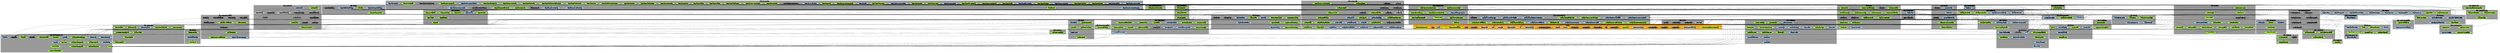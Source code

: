 digraph "dot_FromArray" {	graph [		clusterrank="true"		size="31.2500,31.2500"	];		subgraph "pf" {		node [];			n117 [label="dot_CheckResult" URL="dot_CheckResult%2Cpf%2Cstack+%22libOPN_GraphViz%22%2C1"];		n160 [label="_GetGraphProperty" URL="_GetGraphProperty%2Cpf%2Cstack+%22model_Overlay%22%2C1"];	}		subgraph "pc" {		node [];			n146 [label="_AddHeaderStuff" URL="_AddHeaderStuff%2Cpc%2Cstack+%22lib_Dot%22%2C1"];		n73 [label="outline_ToXMLRecurse" URL="outline_ToXMLRecurse%2Cpc%2Cstack+%22lib_Outline%22%2C1"];		n243 [label="recurse_FilterOutExternalObjects" URL="recurse_FilterOutExternalObjects%2Cpc%2Cstack+%22lib_HkeyArray%22%2C1"];		n2 [label="_ResizeStackToImage" URL="_ResizeStackToImage%2Cpc%2Cstack+%22libOPN_Display%22%2C1"];		n15 [label="_addToDepKeyArray" URL="_addToDepKeyArray%2Cpc%2Cstack+%22lib_HkeyArray%22%2C1"];		n145 [label="_AddGraphSize" URL="_AddGraphSize%2Cpc%2Cstack+%22lib_Dot%22%2C1"];		n151 [label="_SetGraphProperty" URL="_SetGraphProperty%2Cpc%2Cstack+%22model_Overlay%22%2C1"];		n284 [label="overlay_SetAndStoreFileRelative" URL="overlay_SetAndStoreFileRelative%2Cpc%2Cstack+%22model_Overlay%22%2C1"];		n192 [label="hkeyArray_RemoveObjectLinksBit" URL="hkeyArray_RemoveObjectLinksBit%2Cpc%2Cstack+%22lib_HkeyArray%22%2C1"];	}		subgraph "s" {		node [fillcolor="grey", style="filled", color="white"];			n226 [label="card_Margin" URL="card_Margin%2Cs%2Cstack+%22lib_View%22%2C1"];		n150 [label="overlay_Style" URL="overlay_Style%2Cs%2Cstack+%22model_Overlay%22%2C1"];		n4 [label="backing_Visible" URL="backing_Visible%2Cs%2CMissing%2C1"];		n6 [label="resize_Style" URL="resize_Style%2Cs%2CMissing%2C1"];		n278 [label="overlay_Array" URL="overlay_Array%2Cs%2Cstack+%22model_Overlay%22%2C1"];		n129 [label="rect" URL="rect%2Cs%2CMissing%2C1"];		n362 [label="dot_Text" URL="dot_Text%2Cs%2CMissing%2C1"];		n5 [label="image_File" URL="image_File%2Cs%2CMissing%2C1"];		n325 [label="object_FileArray" URL="object_FileArray%2Cs%2Cstack+%22model_Array%22%2C1"];		n349 [label="object_DataBaseArray" URL="object_DataBaseArray%2Cs%2Cstack+%22model_Array%22%2C1"];		n8 [label="uOPN" URL="uOPN%2Cs%2CMissing%2C1"];		n3 [label="background_Colour" URL="background_Colour%2Cs%2CMissing%2C1"];	}		subgraph "g" {		node [fillcolor="grey50", style="filled", color="white"];			n289 [label="hArray_FirstKeyArray" URL="hArray_FirstKeyArray%2Cg%2Cstack+%22libOPN_ObjectModel%22%2C1"];		n128 [label="rect" URL="rect%2Cg%2CMissing%2C1"];		n106 [label="hArray_PublicHkeyPresent" URL="hArray_PublicHkeyPresent%2Cg%2CMissing%2C1"];		n164 [label="overlay_Name" URL="overlay_Name%2Cg%2Cstack+%22model_Overlay%22%2C1"];		n321 [label="object_DataBaseFile" URL="object_DataBaseFile%2Cg%2Cstack+%22model_Array%22%2C1"];		n109 [label="mobile_Name" URL="mobile_Name%2Cg%2Cstack+%22lib_Common%22%2C1"];		n391 [label="stack_Object" URL="stack_Object%2Cg%2Cstack+%22lib_Stack%22%2C1"];		n259 [label="concentrate_Graph" URL="concentrate_Graph%2Cg%2CMissing%2C1"];		n115 [label="textStack_Folder" URL="textStack_Folder%2Cg%2Cstack+%22model_ObjectMetadata%22%2C1"];		n287 [label="model_ViewLinks" URL="model_ViewLinks%2Cg%2Cstack+%22model_Array%22%2C1"];		n291 [label="uOPN" URL="uOPN%2Cg%2CMissing%2C1"];		n124 [label="stack_Object" URL="stack_Object%2Cg%2Cstack+%22Rescue+Livecode+World%22%2C1"];		n303 [label="hKeyArray_ConstructNodeSection" URL="hKeyArray_ConstructNodeSection%2Cg%2Cstack+%22lib_HkeyArray%22%2C1"];		n102 [label="rugged_ID" URL="rugged_ID%2Cg%2Cstack+%22libOPN_Rev%22%2C1"];		n213 [label="object_MetaDataFolder" URL="object_MetaDataFolder%2Cg%2Cstack+%22model_ObjectMetadata%22%2C1"];		n347 [label="checkout_Folder" URL="checkout_Folder%2Cg%2Cstack+%22model_ObjectMetadata%22%2C1"];		n353 [label="dot_NodeID" URL="dot_NodeID%2Cg%2Cstack+%22lib_Dot%22%2C1"];		n375 [label="flatten_Hierarchy" URL="flatten_Hierarchy%2Cg%2CMissing%2C1"];		n161 [label="overlay_Array" URL="overlay_Array%2Cg%2Cstack+%22model_Overlay%22%2C1"];		n105 [label="hArray_IsCurrent" URL="hArray_IsCurrent%2Cg%2Cstack+%22libOPN_ObjectModel%22%2C1"];		n324 [label="object_MetaData" URL="object_MetaData%2Cg%2Cstack+%22model_ObjectMetadata%22%2C1"];		n358 [label="model_RefreshDisplays" URL="model_RefreshDisplays%2Cg%2Cstack+%22model_Array%22%2C1"];		n218 [label="hArray_ObjectMetaData" URL="hArray_ObjectMetaData%2Cg%2Cstack+%22libOPN_ObjectModel%22%2C1"];		n301 [label="formatted_Width" URL="formatted_Width%2Cg%2Cstack+%22lib_View%22%2C1"];		n351 [label="model_Folder" URL="model_Folder%2Cg%2Cstack+%22model_Array%22%2C1"];		n239 [label="view_Name" URL="view_Name%2Cg%2Cstack+%22lib_View%22%2C1"];		n113 [label="stackDataObjects_Folder" URL="stackDataObjects_Folder%2Cg%2Cstack+%22model_ObjectMetadata%22%2C1"];		n306 [label="node_TypeArray" URL="node_TypeArray%2Cg%2CMissing%2C1"];		n269 [label="model_Object" URL="model_Object%2Cg%2Cstack+%22model_Array%22%2C1"];		n143 [label="object_DataBaseArray" URL="object_DataBaseArray%2Cg%2Cstack+%22model_Array%22%2C1"];		n78 [label="hArray_HkeyPresent" URL="hArray_HkeyPresent%2Cg%2Cstack+%22libOPN_ObjectModel%22%2C1"];		n388 [label="linkArray_Model" URL="linkArray_Model%2Cg%2CMissing%2C1"];		n262 [label="dot_GraphSize" URL="dot_GraphSize%2Cg%2CMissing%2C1"];		n176 [label="object_Folder" URL="object_Folder%2Cg%2Cstack+%22model_ObjectMetadata%22%2C1"];		n92 [label="object_FileArray" URL="object_FileArray%2Cg%2Cstack+%22model_Array%22%2C1"];		n101 [label="hkey_SearchHierarchy" URL="hkey_SearchHierarchy%2Cg%2Cstack+%22lib_Deps%22%2C1"];		n83 [label="overlay_Style" URL="overlay_Style%2Cg%2Cstack+%22model_Overlay%22%2C1"];		n364 [label="object_Hierarchy" URL="object_Hierarchy%2Cg%2Cstack+%22lib_Object%22%2C1"];		n7 [label="stack_Name" URL="stack_Name%2Cg%2Cstack+%22Rescue+Livecode+World%22%2C1"];		n232 [label="hArray_LatestScriptHash" URL="hArray_LatestScriptHash%2Cg%2Cstack+%22libOPN_ObjectModel%22%2C1"];		n162 [label="overlay_Folder" URL="overlay_Folder%2Cg%2Cstack+%22model_OverlayArray%22%2C1"];		n264 [label="overlay_Overlap" URL="overlay_Overlap%2Cg%2CMissing%2C1"];		n331 [label="dot_NodeDefLine" URL="dot_NodeDefLine%2Cg%2CMissing%2C1"];		n290 [label="hArray_ObjectData" URL="hArray_ObjectData%2Cg%2Cstack+%22libOPN_ObjectModel%22%2C1"];		n123 [label="mainstack_File" URL="mainstack_File%2Cg%2Cstack+%22lib_Object%22%2C1"];		n270 [label="card_Object" URL="card_Object%2Cg%2Cstack+%22lib_Stack%22%2C1"];		n363 [label="view_Refresh" URL="view_Refresh%2Cg%2CMissing%2C1"];		n79 [label="hArray_FirstShortKeys" URL="hArray_FirstShortKeys%2Cg%2Cstack+%22libOPN_ObjectModel%22%2C1"];		n300 [label="formatted_Height" URL="formatted_Height%2Cg%2Cstack+%22lib_View%22%2C1"];		n334 [label="uRIP" URL="uRIP%2Cg%2CMissing%2C1"];		n93 [label="model_File" URL="model_File%2Cg%2Cstack+%22model_Array%22%2C1"];	}		subgraph "c" {		node [fillcolor="LightBlue", style="filled", color="Blue"];			n14 [label="overlayData_NormalizeName" URL="overlayData_NormalizeName%2Cc%2Cstack+%22model_Overlay%22%2C1"];		n138 [label="script_DeconstructMetaDataSuite" URL="script_DeconstructMetaDataSuite%2Cc%2Cstack+%22model_ScriptMetadata%22%2C1"];		n307 [label="opn_Notify" URL="opn_Notify%2Cc%2Cstack+%22Rescue+Livecode+World%22%2C1"];		n126 [label="stack_SetDimensions" URL="stack_SetDimensions%2Cc%2Cstack+%22lib_Geometry%22%2C1"];		n305 [label="linkArray_DeconstructDataArray" URL="linkArray_DeconstructDataArray%2Cc%2Cstack+%22lib_LinkArray%22%2C1"];		n323 [label="overlayData_SetGraphProps" URL="overlayData_SetGraphProps%2Cc%2Cstack+%22model_Overlay%22%2C1"];		n50 [label="object_StackNameOffsets" URL="object_StackNameOffsets%2Cc%2Cstack+%22lib_Common%22%2C1"];		n31 [label="overlay_CreateDotFiles" URL="overlay_CreateDotFiles%2Cc%2Cstack+%22model_Overlay%22%2C1"];		n343 [label="overlay_SetData" URL="overlay_SetData%2Cc%2Cstack+%22model_Overlay%22%2C1"];		n25 [label="script_SetPrivateHandlerOffsets" URL="script_SetPrivateHandlerOffsets%2Cc%2Cstack+%22lib_Script%22%2C1"];		n82 [label="dot_NormalizeDotCommand" URL="dot_NormalizeDotCommand%2Cc%2Cstack+%22libOPN_GraphViz%22%2C1"];		n371 [label="hKeyArray_DeleteHandler" URL="hKeyArray_DeleteHandler%2Cc%2Cstack+%22lib_HkeyArray%22%2C1"];		n341 [label="overlay_SetFileRelative" URL="overlay_SetFileRelative%2Cc%2Cstack+%22model_Overlay%22%2C1"];		n367 [label="object_AddBehaviors" URL="object_AddBehaviors%2Cc%2Cstack+%22lib_Object%22%2C1"];		n131 [label="rect_SetHeight" URL="rect_SetHeight%2Cc%2Cstack+%22lib_Geometry%22%2C1"];		n28 [label="overlayArray_CreateFilesAndSetGeometry" URL="overlayArray_CreateFilesAndSetGeometry%2Cc%2Cstack+%22model_OverlayArray%22%2C1"];		n16 [label="hkeyArray_ConstructDependencySuite" URL="hkeyArray_ConstructDependencySuite%2Cc%2Cstack+%22lib_HkeyArray%22%2C1"];		n74 [label="xml_CreateTree" URL="xml_CreateTree%2Cc%2Cstack+%22lib_XmlExtras%22%2C1"];		n348 [label="hKeyArray_SetWithinObject" URL="hKeyArray_SetWithinObject%2Cc%2Cstack+%22lib_HkeyArray%22%2C1"];		n252 [label="object_SetHierarchy" URL="object_SetHierarchy%2Cc%2Cstack+%22lib_Object%22%2C1"];		n274 [label="script_DeconstructHkey" URL="script_DeconstructHkey%2Cc%2CMissing%2C1"];		n52 [label="hkeyArray_StripNonLinked" URL="hkeyArray_StripNonLinked%2Cc%2Cstack+%22lib_HkeyArray%22%2C1"];		n94 [label="shell_BashParamEscape" URL="shell_BashParamEscape%2Cc%2Cstack+%22lib_Shell%22%2C1"];		n23 [label="script_FetchFromHkeys" URL="script_FetchFromHkeys%2Cc%2Cstack+%22libOPN_ScriptExtras%22%2C1"];		n373 [label="overlayData_Store" URL="overlayData_Store%2Cc%2Cstack+%22model_Overlay%22%2C1"];		n21 [label="line_Add" URL="line_Add%2Cc%2Cstack+%22lib_Common%22%2C1"];		n19 [label="hkey_StripGetProps" URL="hkey_StripGetProps%2Cc%2Cstack+%22lib_Hkey%22%2C1"];		n369 [label="script_AddLibrariesToHierarchy" URL="script_AddLibrariesToHierarchy%2Cc%2Cstack+%22lib_Hkey%22%2C1"];		n67 [label="overlayArray_DeconstructData" URL="overlayArray_DeconstructData%2Cc%2Cstack+%22model_OverlayArray%22%2C1"];		n265 [label="hKeyArray_FilterSystemMessages" URL="hKeyArray_FilterSystemMessages%2Cc%2Cstack+%22lib_HkeyArray%22%2C1"];		n49 [label="overlayArray_DeconstructMetadata" URL="overlayArray_DeconstructMetadata%2Cc%2Cstack+%22model_OverlayArray%22%2C1"];		n167 [label="hkeyArray_RemoveObjectLinks" URL="hkeyArray_RemoveObjectLinks%2Cc%2Cstack+%22lib_HkeyArray%22%2C1"];		n314 [label="hkeyArray_ConstructSubArray" URL="hkeyArray_ConstructSubArray%2Cc%2Cstack+%22lib_HkeyArray%22%2C1"];		n111 [label="dot_SaveTemporaryFile" URL="dot_SaveTemporaryFile%2Cc%2Cstack+%22model_Dot%22%2C1"];		n36 [label="overlayArray_SetGeometryArray" URL="overlayArray_SetGeometryArray%2Cc%2Cstack+%22model_OverlayArray%22%2C1"];		n332 [label="hkey_SetHandlerTypeProperties" URL="hkey_SetHandlerTypeProperties%2Cc%2Cstack+%22lib_GraphVizTools%22%2C1"];		n99 [label="hkey_FindHandlerInHierarchy" URL="hkey_FindHandlerInHierarchy%2Cc%2Cstack+%22lib_Deps%22%2C1"];		n85 [label="rect_AddVector" URL="rect_AddVector%2Cc%2Cstack+%22lib_Geometry%22%2C1"];		n12 [label="view_NormalizeName" URL="view_NormalizeName%2Cc%2Cstack+%22libOPN_ViewBrowser%22%2C1"];		n360 [label="hkeyArray_SetFiltered" URL="hkeyArray_SetFiltered%2Cc%2Cstack+%22lib_HkeyArray%22%2C1"];		n9 [label="view_CloneStack" URL="view_CloneStack%2Cc%2Cstack+%22lib_Stack%22%2C1"];		n134 [label="rect_SubtractMargins" URL="rect_SubtractMargins%2Cc%2Cstack+%22lib_Geometry%22%2C1"];		n283 [label="overlay_Files" URL="overlay_Files%2Cc%2Cstack+%22model_Overlay%22%2C1"];		n168 [label="stack_Create" URL="stack_Create%2Cc%2Cstack+%22lib_Stack%22%2C1"];		n54 [label="linkArray_DeleteNode" URL="linkArray_DeleteNode%2Cc%2Cstack+%22lib_LinkArray%22%2C1"];		n42 [label="folder_CreateNested" URL="folder_CreateNested%2Cc%2Cstack+%22Rescue+Livecode+World%22%2C1"];		n170 [label="line_AddToIndex" URL="line_AddToIndex%2Cc%2Cstack+%22lib_Text%22%2C1"];		n148 [label="outline_SetChildrenOffsets" URL="outline_SetChildrenOffsets%2Cc%2Cstack+%22lib_Outline%22%2C1"];		n77 [label="text_AddTrailing" URL="text_AddTrailing%2Cc%2Cstack+%22Rescue+Livecode+World%22%2C1"];		n247 [label="line_Insert" URL="line_Insert%2Cc%2Cstack+%22lib_XML%22%2C1"];		n326 [label="array_Save" URL="array_Save%2Cc%2Cstack+%22Rescue+Livecode+World%22%2C1"];		n310 [label="osx_Notify" URL="osx_Notify%2Cc%2Cstack+%22Rescue+Livecode+World%22%2C1"];		n81 [label="dot_DeconstructPropertyArray" URL="dot_DeconstructPropertyArray%2Cc%2Cstack+%22model_Dot%22%2C1"];		n120 [label="text_AddParagraph" URL="text_AddParagraph%2Cc%2Cstack+%22lib_Text%22%2C1"];		n132 [label="rect_SetWidth" URL="rect_SetWidth%2Cc%2Cstack+%22lib_Geometry%22%2C1"];		n236 [label="view_CreateHiddenStack" URL="view_CreateHiddenStack%2Cc%2Cstack+%22lib_Stack%22%2C1"];		n185 [label="script_SetSuiteOffsets" URL="script_SetSuiteOffsets%2Cc%2Cstack+%22model_ScriptSuite%22%2C1"];		n193 [label="array_DeleteFromIndex" URL="array_DeleteFromIndex%2Cc%2Cstack+%22lib_Array%22%2C1"];		n130 [label="rect_Normalize" URL="rect_Normalize%2Cc%2Cstack+%22lib_Geometry%22%2C1"];		n56 [label="folder_Format" URL="folder_Format%2Cc%2Cstack+%22lib_Common%22%2C1"];		n329 [label="overlay_ShortFiles" URL="overlay_ShortFiles%2Cc%2Cstack+%22model_Overlay%22%2C1"];		n319 [label="array_StripDeeperLevels" URL="array_StripDeeperLevels%2Cc%2Cstack+%22lib_Array%22%2C1"];		n335 [label="rect_Translate" URL="rect_Translate%2Cc%2Cstack+%22lib_Geometry%22%2C1"];		n357 [label="model_GetFileArray" URL="model_GetFileArray%2Cc%2CMissing%2C1"];		n17 [label="hkey_SimpleStripObject" URL="hkey_SimpleStripObject%2Cc%2Cstack+%22lib_Hkey%22%2C1"];		n294 [label="dot_EscapeQuotes" URL="dot_EscapeQuotes%2Cc%2Cstack+%22libOPN_GraphViz%22%2C1"];		n75 [label="hKeyArray_FilterCustomMissing" URL="hKeyArray_FilterCustomMissing%2Cc%2Cstack+%22lib_HkeyArray%22%2C1"];		n194 [label="line_Delete" URL="line_Delete%2Cc%2Cstack+%22libOPN_ScriptExtras%22%2C1"];		n342 [label="folder_AddObjectBit" URL="folder_AddObjectBit%2Cc%2Cstack+%22model_Project%22%2C1"];		n108 [label="hkey_SetOffsets" URL="hkey_SetOffsets%2Cc%2Cstack+%22lib_Hkey%22%2C1"];		n386 [label="overlayArray_SetMetadataArray" URL="overlayArray_SetMetadataArray%2Cc%2Cstack+%22model_OverlayArray%22%2C1"];		n374 [label="hkeyArray_Graph" URL="hkeyArray_Graph%2Cc%2Cstack+%22lib_HkeyArray%22%2C1"];		n242 [label="hkeyArray_FilterOutExternalObjects" URL="hkeyArray_FilterOutExternalObjects%2Cc%2Cstack+%22lib_HkeyArray%22%2C1"];		n58 [label="loc_SetTranslationVector" URL="loc_SetTranslationVector%2Cc%2Cstack+%22lib_Geometry%22%2C1"];		n48 [label="overlayArray_DeconstructGroupStyleArray" URL="overlayArray_DeconstructGroupStyleArray%2Cc%2Cstack+%22model_OverlayArray%22%2C1"];		n240 [label="hack_UpdateBinFile" URL="hack_UpdateBinFile%2Cc%2Cstack+%22model_ScriptExport%22%2C1"];		n266 [label="object_SetShortStackName" URL="object_SetShortStackName%2Cc%2Cstack+%22lib_Common%22%2C1"];		n29 [label="extract" URL="extract%2Cc%2CMissing%2C1"];		n188 [label="checkout_SetFolderAndRepotype" URL="checkout_SetFolderAndRepotype%2Cc%2Cstack+%22model_ObjectMetadata%22%2C1"];		n251 [label="xml_TidySpace" URL="xml_TidySpace%2Cc%2Cstack+%22lib_XmlExtras%22%2C1"];		n361 [label="display_Dot" URL="display_Dot%2Cc%2Cstack+%22lib_DisplayGraph%22%2C1"];		n235 [label="git_ExecuteShell" URL="git_ExecuteShell%2Cc%2Cstack+%22lib_Git%22%2C1"];		n282 [label="file_CreateText" URL="file_CreateText%2Cc%2Cstack+%22lib_Git%22%2C1"];		n169 [label="array_AddToIndex" URL="array_AddToIndex%2Cc%2Cstack+%22lib_Array%22%2C1"];		n279 [label="overlayArray_SetGraphProperty" URL="overlayArray_SetGraphProperty%2Cc%2Cstack+%22model_OverlayArray%22%2C1"];		n55 [label="folder_CreateNested" URL="folder_CreateNested%2Cc%2Cstack+%22lib_Common%22%2C1"];		n20 [label="hkey_StripSetProps" URL="hkey_StripSetProps%2Cc%2Cstack+%22lib_Hkey%22%2C1"];		n350 [label="dot_ConvertToInches" URL="dot_ConvertToInches%2Cc%2Cstack+%22lib_Dot%22%2C1"];		n212 [label="hkeyArray_ConstructLongSubArray" URL="hkeyArray_ConstructLongSubArray%2Cc%2Cstack+%22lib_HkeyArray%22%2C1"];		n18 [label="hkey_StripDuplicates" URL="hkey_StripDuplicates%2Cc%2Cstack+%22lib_Hkey%22%2C1"];		n1 [label="display_Image" URL="display_Image%2Cc%2Cstack+%22libOPN_Display%22%2C1"];		n368 [label="object_FastStripIndex" URL="object_FastStripIndex%2Cc%2Cstack+%22lib_Hkey%22%2C1"];		n224 [label="text_InsertParagraph" URL="text_InsertParagraph%2Cc%2Cstack+%22lib_Text%22%2C1"];		n309 [label="dot_AddParamToNodeDef" URL="dot_AddParamToNodeDef%2Cc%2Cstack+%22libOPN_GraphViz%22%2C1"];		n199 [label="object_GoTo" URL="object_GoTo%2Cc%2Cstack+%22lib_Object%22%2C1"];		n246 [label="hkeyArray_ReplaceWithObject" URL="hkeyArray_ReplaceWithObject%2Cc%2Cstack+%22lib_HkeyArray%22%2C1"];		n166 [label="hkey_Deconstruct" URL="hkey_Deconstruct%2Cc%2Cstack+%22model_Hkey%22%2C1"];		n333 [label="object_MaybeAddBehavior" URL="object_MaybeAddBehavior%2Cc%2Cstack+%22lib_Object%22%2C1"];		n98 [label="hkey_AddDevelopmentHierarchy" URL="hkey_AddDevelopmentHierarchy%2Cc%2Cstack+%22lib_Deps%22%2C1"];		n313 [label="hkeyArray_ConstructParentArray" URL="hkeyArray_ConstructParentArray%2Cc%2Cstack+%22lib_HkeyArray%22%2C1"];		n13 [label="overlayData_SetArray" URL="overlayData_SetArray%2Cc%2Cstack+%22model_Overlay%22%2C1"];		n33 [label="overlay_SetArray" URL="overlay_SetArray%2Cc%2Cstack+%22model_Overlay%22%2C1"];		n27 [label="text_EscapeRegularExpression" URL="text_EscapeRegularExpression%2Cc%2Cstack+%22lib_Script%22%2C1"];		n280 [label="dot_DoImageMapShell" URL="dot_DoImageMapShell%2Cc%2Cstack+%22libOPN_GraphViz%22%2C1"];		n135 [label="script_SetHandlerOffsets" URL="script_SetHandlerOffsets%2Cc%2Cstack+%22lib_Script%22%2C1"];		n389 [label="margin_Normalize" URL="margin_Normalize%2Cc%2Cstack+%22lib_Geometry%22%2C1"];		n43 [label="folder_Format" URL="folder_Format%2Cc%2Cstack+%22Rescue+Livecode+World%22%2C1"];		n261 [label="dot_ConstructHeaderArray" URL="dot_ConstructHeaderArray%2Cc%2CMissing%2C1"];		n344 [label="overlayArray_SetMainStackHash" URL="overlayArray_SetMainStackHash%2Cc%2Cstack+%22model_OverlayArray%22%2C1"];		n210 [label="shell_BashParamEscape" URL="shell_BashParamEscape%2Cc%2Cstack+%22lib_XML%22%2C1"];		n356 [label="model_SetArray" URL="model_SetArray%2Cc%2Cstack+%22model_Array%22%2C1"];	}		subgraph "f" {		node [fillcolor="GreenYellow", style="filled", color="Green4"];			n378 [label="hkeyArray_ExtractCalls" URL="hkeyArray_ExtractCalls%2Cf%2Cstack+%22lib_HkeyArray%22%2C1"];		n89 [label="project_FetchObjectTypeArray" URL="project_FetchObjectTypeArray%2Cf%2Cstack+%22model_Project%22%2C1"];		n295 [label="folder_Above" URL="folder_Above%2Cf%2Cstack+%22Rescue+Livecode+World%22%2C1"];		n238 [label="script_GetTemplate" URL="script_GetTemplate%2Cf%2Cstack+%22lib_Scaffolding%22%2C1"];		n76 [label="hKey_IsMissingProperty" URL="hKey_IsMissingProperty%2Cf%2Cstack+%22lib_Hkey%22%2C1"];		n380 [label="hkeyArray_ConstructTreeArray" URL="hkeyArray_ConstructTreeArray%2Cf%2Cstack+%22lib_HkeyArray%22%2C1"];		n244 [label="git_GetRootFolder" URL="git_GetRootFolder%2Cf%2Cstack+%22lib_Git%22%2C1"];		n68 [label="overlayArray_DotNestedObjectClusters" URL="overlayArray_DotNestedObjectClusters%2Cf%2Cstack+%22model_OverlayArray%22%2C1"];		n268 [label="library_ScriptTemplateFolder" URL="library_ScriptTemplateFolder%2Cf%2Cstack+%22lib_Common%22%2C1"];		n272 [label="object_FromOutlineHierarchy" URL="object_FromOutlineHierarchy%2Cf%2Cstack+%22lib_Object%22%2C1"];		n195 [label="library_HandlerFolder" URL="library_HandlerFolder%2Cf%2Cstack+%22model_Library%22%2C1"];		n100 [label="hkey_MissingHandlerIsNotImportant" URL="hkey_MissingHandlerIsNotImportant%2Cf%2Cstack+%22lib_HarrayWalk%22%2C1"];		n311 [label="text_Merge" URL="text_Merge%2Cf%2Cstack+%22Rescue+Livecode+World%22%2C1"];		n209 [label="git_Version" URL="git_Version%2Cf%2Cstack+%22lib_Git%22%2C1"];		n217 [label="hKeyArray_ConstructObjectIdArray" URL="hKeyArray_ConstructObjectIdArray%2Cf%2Cstack+%22model_Overlay%22%2C1"];		n142 [label="model_GetArray" URL="model_GetArray%2Cf%2Cstack+%22model_Array%22%2C1"];		n365 [label="hKeyArray_ExtractObjectArray" URL="hKeyArray_ExtractObjectArray%2Cf%2Cstack+%22lib_HkeyArray%22%2C1"];		n231 [label="library_ListObjects" URL="library_ListObjects%2Cf%2Cstack+%22model_LibraryArray%22%2C1"];		n133 [label="rect_SubtractMargin" URL="rect_SubtractMargin%2Cf%2Cstack+%22lib_Geometry%22%2C1"];		n184 [label="outline_LineOffset" URL="outline_LineOffset%2Cf%2Cstack+%22lib_GraphVizTools%22%2C1"];		n207 [label="hKeyArray_ObjectAndParentArray" URL="hKeyArray_ObjectAndParentArray%2Cf%2Cstack+%22lib_HkeyArray%22%2C1"];		n215 [label="overlay_ArrayFile" URL="overlay_ArrayFile%2Cf%2Cstack+%22model_Overlay%22%2C1"];		n63 [label="outline_TabLevel" URL="outline_TabLevel%2Cf%2Cstack+%22lib_Outline%22%2C1"];		n233 [label="sha1_Hash" URL="sha1_Hash%2Cf%2Cstack+%22lib_Deps%22%2C1"];		n387 [label="hkeyArray_GetFiltered" URL="hkeyArray_GetFiltered%2Cf%2Cstack+%22lib_HkeyArray%22%2C1"];		n186 [label="dot_RectFromSize" URL="dot_RectFromSize%2Cf%2Cstack+%22libOPN_GraphViz%22%2C1"];		n328 [label="dot_ConstructDefLine" URL="dot_ConstructDefLine%2Cf%2Cstack+%22libOPN_GraphViz%22%2C1"];		n61 [label="library_ArrayFile" URL="library_ArrayFile%2Cf%2Cstack+%22model_Project%22%2C1"];		n59 [label="library_FetchArray" URL="library_FetchArray%2Cf%2Cstack+%22model_Project%22%2C1"];		n163 [label="overlay_GetGraphValue" URL="overlay_GetGraphValue%2Cf%2Cstack+%22model_Overlay%22%2C1"];		n263 [label="dot_NestedSubgraphsFromhkeyArray" URL="dot_NestedSubgraphsFromhkeyArray%2Cf%2CMissing%2C1"];		n47 [label="kwote" URL="kwote%2Cf%2Cstack+%22Rescue+Livecode+World%22%2C1"];		n336 [label="hArray_GetObjectArray" URL="hArray_GetObjectArray%2Cf%2Cstack+%22Rescue+Livecode+World%22%2C1"];		n177 [label="objectFolder_HandlerFolder" URL="objectFolder_HandlerFolder%2Cf%2Cstack+%22model_Project%22%2C1"];		n354 [label="hkey_FolderName" URL="hkey_FolderName%2Cf%2Cstack+%22model_Hkey%22%2C1"];		n159 [label="hkeyArray_ConstructObjectTreeArray" URL="hkeyArray_ConstructObjectTreeArray%2Cf%2Cstack+%22lib_HkeyArray%22%2C1"];		n316 [label="hArray_GetUripArray" URL="hArray_GetUripArray%2Cf%2Cstack+%22Rescue+Livecode+World%22%2C1"];		n330 [label="hkeyArray_ExtractSubArray" URL="hkeyArray_ExtractSubArray%2Cf%2Cstack+%22lib_HkeyArray%22%2C1"];		n175 [label="library_HkeyFolder" URL="library_HkeyFolder%2Cf%2Cstack+%22model_Library%22%2C1"];		n38 [label="outline_GetChildren" URL="outline_GetChildren%2Cf%2Cstack+%22lib_Outline%22%2C1"];		n293 [label="dot_SubGraphContents" URL="dot_SubGraphContents%2Cf%2Cstack+%22libOPN_GraphViz%22%2C1"];		n220 [label="hkeyArray_InternalLinks" URL="hkeyArray_InternalLinks%2Cf%2Cstack+%22lib_HkeyArray%22%2C1"];		n189 [label="fossil_FindCheckoutFolder" URL="fossil_FindCheckoutFolder%2Cf%2CMissing%2C1"];		n285 [label="stack_ConstructFolderBit" URL="stack_ConstructFolderBit%2Cf%2Cstack+%22model_Array%22%2C1"];		n136 [label="hkeyArray_ExtractObjects" URL="hkeyArray_ExtractObjects%2Cf%2Cstack+%22lib_HkeyArray%22%2C1"];		n222 [label="array_ConstructSimpleKeys" URL="array_ConstructSimpleKeys%2Cf%2Cstack+%22lib_Array%22%2C1"];		n197 [label="overlayData_GetGraphProperty" URL="overlayData_GetGraphProperty%2Cf%2Cstack+%22model_Overlay%22%2C1"];		n250 [label="xml_Nodes" URL="xml_Nodes%2Cf%2Cstack+%22lib_XmlExtras%22%2C1"];		n276 [label="dot_RectFromSize" URL="dot_RectFromSize%2Cf%2Cstack+%22lib_Dot%22%2C1"];		n118 [label="graphViz_GetShellPath" URL="graphViz_GetShellPath%2Cf%2Cstack+%22libOPN_GraphViz%22%2C1"];		n40 [label="outline_TopChildren" URL="outline_TopChildren%2Cf%2Cstack+%22lib_Outline%22%2C1"];		n339 [label="overlayArray_GetHeaderProperty" URL="overlayArray_GetHeaderProperty%2Cf%2Cstack+%22model_OverlayArray%22%2C1"];		n144 [label="dot_HeaderFromArray" URL="dot_HeaderFromArray%2Cf%2Cstack+%22lib_Dot%22%2C1"];		n152 [label="outline_ToXML" URL="outline_ToXML%2Cf%2Cstack+%22lib_Outline%22%2C1"];		n172 [label="rev_MessageNames" URL="rev_MessageNames%2Cf%2Cstack+%22lib_LiveCodeDictionary%22%2C1"];		n205 [label="hKeyArray_ConstructSubGraph" URL="hKeyArray_ConstructSubGraph%2Cf%2Cstack+%22lib_GraphVizTools%22%2C1"];		n96 [label="dot_ConstructDefaultDefLine" URL="dot_ConstructDefaultDefLine%2Cf%2Cstack+%22lib_Dot%22%2C1"];		n154 [label="hkeyArray_ExternalLinks" URL="hkeyArray_ExternalLinks%2Cf%2Cstack+%22lib_HkeyArray%22%2C1"];		n229 [label="rect_GetFitInside" URL="rect_GetFitInside%2Cf%2Cstack+%22lib_Geometry%22%2C1"];		n180 [label="hKeyArray_XmlToClusters" URL="hKeyArray_XmlToClusters%2Cf%2Cstack+%22lib_GraphVizTools%22%2C1"];		n385 [label="overlayArray_GetMetadataArray" URL="overlayArray_GetMetadataArray%2Cf%2Cstack+%22model_OverlayArray%22%2C1"];		n298 [label="hkeyArray_ConstructObjectArray" URL="hkeyArray_ConstructObjectArray%2Cf%2Cstack+%22lib_HkeyArray%22%2C1"];		n383 [label="_convertVersionToNumber" URL="_convertVersionToNumber%2Cf%2Cstack+%22Rescue+Livecode+World%22%2C1"];		n198 [label="overlayData_GetArray" URL="overlayData_GetArray%2Cf%2Cstack+%22model_Overlay%22%2C1"];		n241 [label="hkey_HandlerFile" URL="hkey_HandlerFile%2Cf%2Cstack+%22model_Hkey%22%2C1"];		n271 [label="object_FromOutlineLineNum" URL="object_FromOutlineLineNum%2Cf%2Cstack+%22lib_Object%22%2C1"];		n267 [label="script_ConstructTemplateUrl" URL="script_ConstructTemplateUrl%2Cf%2Cstack+%22lib_Scaffolding%22%2C1"];		n10 [label="view_GetTemplateObject" URL="view_GetTemplateObject%2Cf%2Cstack+%22libOPN_ViewTemplate%22%2C1"];		n34 [label="overlayArray_GetGraphProperty" URL="overlayArray_GetGraphProperty%2Cf%2Cstack+%22model_OverlayArray%22%2C1"];		n141 [label="kwote" URL="kwote%2Cf%2Cstack+%22lib_XML%22%2C1"];		n26 [label="script_MatchEnd" URL="script_MatchEnd%2Cf%2Cstack+%22lib_Script%22%2C1"];		n87 [label="overlay_GetData" URL="overlay_GetData%2Cf%2Cstack+%22model_Overlay%22%2C1"];		n122 [label="rect_GetCentre" URL="rect_GetCentre%2Cf%2Cstack+%22lib_Geometry%22%2C1"];		n234 [label="hkeyArray_ExtractParentKeys" URL="hkeyArray_ExtractParentKeys%2Cf%2Cstack+%22lib_HkeyArray%22%2C1"];		n191 [label="outline_LinePath" URL="outline_LinePath%2Cf%2Cstack+%22lib_Outline%22%2C1"];		n256 [label="outline_ToPathIndex" URL="outline_ToPathIndex%2Cf%2Cstack+%22lib_Outline%22%2C1"];		n248 [label="overlay_ConstructFile" URL="overlay_ConstructFile%2Cf%2Cstack+%22model_Overlay%22%2C1"];		n392 [label="hkeyArray_ExtractParentArray" URL="hkeyArray_ExtractParentArray%2Cf%2Cstack+%22lib_HkeyArray%22%2C1"];		n260 [label="dot_ConstructHeader" URL="dot_ConstructHeader%2Cf%2Cstack+%22lib_Dot%22%2C1"];		n203 [label="outline_ToXmlStructure" URL="outline_ToXmlStructure%2Cf%2Cstack+%22lib_Outline%22%2C1"];		n345 [label="hArray_GetObjectTypeData" URL="hArray_GetObjectTypeData%2Cf%2Cstack+%22Rescue+Livecode+World%22%2C1"];		n90 [label="library_FetchSetData" URL="library_FetchSetData%2Cf%2Cstack+%22Rescue+Livecode+World%22%2C1"];		n211 [label="hkeyArray_ConstructLongArray" URL="hkeyArray_ConstructLongArray%2Cf%2Cstack+%22lib_HkeyArray%22%2C1"];		n156 [label="object_OutlineFromIndex" URL="object_OutlineFromIndex%2Cf%2Cstack+%22lib_Object%22%2C1"];		n71 [label="text_RepeatString" URL="text_RepeatString%2Cf%2Cstack+%22lib_XML%22%2C1"];		n182 [label="hKeyArray_SubGraphContents" URL="hKeyArray_SubGraphContents%2Cf%2Cstack+%22lib_GraphVizTools%22%2C1"];		n377 [label="xml_TreeNodeOutline" URL="xml_TreeNodeOutline%2Cf%2Cstack+%22lib_XmlExtras%22%2C1"];		n288 [label="model_GetValue" URL="model_GetValue%2Cf%2Cstack+%22model_Array%22%2C1"];		n88 [label="overlayData_GetDefaultName" URL="overlayData_GetDefaultName%2Cf%2Cstack+%22model_Overlay%22%2C1"];		n296 [label="math_IsOdd" URL="math_IsOdd%2Cf%2Cstack+%22lib_GraphVizTools%22%2C1"];		n65 [label="dot_ConstructCluster" URL="dot_ConstructCluster%2Cf%2Cstack+%22libOPN_GraphViz%22%2C1"];		n381 [label="hkey_ArrayFile" URL="hkey_ArrayFile%2Cf%2Cstack+%22model_Hkey%22%2C1"];		n225 [label="text_RepeatString" URL="text_RepeatString%2Cf%2Cstack+%22lib_Text%22%2C1"];		n308 [label="xml_NodeOutline" URL="xml_NodeOutline%2Cf%2Cstack+%22lib_XmlExtras%22%2C1"];		n107 [label="hkey_Construct" URL="hkey_Construct%2Cf%2Cstack+%22model_Hkey%22%2C1"];		n165 [label="handler_ConvertType" URL="handler_ConvertType%2Cf%2Cstack+%22lib_Script%22%2C1"];		n273 [label="hkeyArray_DeleteObject" URL="hkeyArray_DeleteObject%2Cf%2Cstack+%22lib_HkeyArray%22%2C1"];		n312 [label="hkeyArray_ExtractParentsAndChildrenArray" URL="hkeyArray_ExtractParentsAndChildrenArray%2Cf%2Cstack+%22lib_HkeyArray%22%2C1"];		n179 [label="stack_ClonedStackNames" URL="stack_ClonedStackNames%2Cf%2Cstack+%22lib_Stack%22%2C1"];		n320 [label="array_FetchFromDataBase" URL="array_FetchFromDataBase%2Cf%2CMissing%2C1"];		n32 [label="overlay_GetCmapText" URL="overlay_GetCmapText%2Cf%2Cstack+%22model_Overlay%22%2C1"];		n208 [label="hArray_GetNamedObjectType" URL="hArray_GetNamedObjectType%2Cf%2Cstack+%22Rescue+Livecode+World%22%2C1"];		n24 [label="hkeyArray_ExtractParentHkeys" URL="hkeyArray_ExtractParentHkeys%2Cf%2Cstack+%22lib_HkeyArray%22%2C1"];		n370 [label="version_IsEarlier" URL="version_IsEarlier%2Cf%2Cstack+%22Rescue+Livecode+World%22%2C1"];		n281 [label="dot_FromArray" URL="dot_FromArray%2Cf%2Cstack+%22lib_Dot%22%2C1"];		n254 [label="hArray_GetObjectArray" URL="hArray_GetObjectArray%2Cf%2Cstack+%22model_Harray%22%2C1"];		n62 [label="outline_LineParent" URL="outline_LineParent%2Cf%2Cstack+%22lib_Outline%22%2C1"];		n187 [label="dot_BboxSize" URL="dot_BboxSize%2Cf%2Cstack+%22libOPN_GraphViz%22%2C1"];		n44 [label="dot_DefSectionFromArray" URL="dot_DefSectionFromArray%2Cf%2Cstack+%22lib_Dot%22%2C1"];		n390 [label="script_ConstructSuiteHeader" URL="script_ConstructSuiteHeader%2Cf%2Cstack+%22model_ScriptSuite%22%2C1"];		n60 [label="array_Fetch" URL="array_Fetch%2Cf%2Cstack+%22Rescue+Livecode+World%22%2C1"];		n114 [label="folder_AddStackBit" URL="folder_AddStackBit%2Cf%2Cstack+%22model_Project%22%2C1"];		n46 [label="dot_StyleArrayToParams" URL="dot_StyleArrayToParams%2Cf%2Cstack+%22model_Dot%22%2C1"];		n201 [label="hKeyArray_ConstructObjectIdArray" URL="hKeyArray_ConstructObjectIdArray%2Cf%2Cstack+%22lib_GraphVizTools%22%2C1"];		n158 [label="outline_AddPath" URL="outline_AddPath%2Cf%2Cstack+%22lib_Outline%22%2C1"];		n39 [label="outline_PathOffset" URL="outline_PathOffset%2Cf%2Cstack+%22lib_Outline%22%2C1"];		n379 [label="hkeyArray_ExtractHandlers" URL="hkeyArray_ExtractHandlers%2Cf%2Cstack+%22lib_HkeyArray%22%2C1"];		n337 [label="dot_TextFromSections" URL="dot_TextFromSections%2Cf%2Cstack+%22lib_Dot%22%2C1"];		n355 [label="library_HkeyToPublicShortHkey" URL="library_HkeyToPublicShortHkey%2Cf%2Cstack+%22model_HandlerLibrary%22%2C1"];		n127 [label="loc_WithinWhichScreenRect" URL="loc_WithinWhichScreenRect%2Cf%2Cstack+%22lib_Geometry%22%2C1"];		n286 [label="hKeyArray_InsideAndOut" URL="hKeyArray_InsideAndOut%2Cf%2Cstack+%22lib_HkeyArray%22%2C1"];		n227 [label="rev_GetPluginFolder" URL="rev_GetPluginFolder%2Cf%2Cstack+%22libOPN_Rev%22%2C1"];		n139 [label="script_GetSuite" URL="script_GetSuite%2Cf%2Cstack+%22model_ScriptSuite%22%2C1"];		n253 [label="hArray_GetObjectData" URL="hArray_GetObjectData%2Cf%2Cstack+%22model_Harray%22%2C1"];		n292 [label="overlay_GetArray" URL="overlay_GetArray%2Cf%2Cstack+%22model_Overlay%22%2C1"];		n125 [label="textStack_FindRoot" URL="textStack_FindRoot%2Cf%2Cstack+%22model_ObjectMetadata%22%2C1"];		n245 [label="shell_ExecuteAtRoot" URL="shell_ExecuteAtRoot%2Cf%2Cstack+%22lib_Shell%22%2C1"];		n69 [label="outline_IncreaseIndent" URL="outline_IncreaseIndent%2Cf%2Cstack+%22lib_XML%22%2C1"];		n51 [label="text_OffsetBefore" URL="text_OffsetBefore%2Cf%2Cstack+%22lib_Common%22%2C1"];		n275 [label="dot_GraphInchSize" URL="dot_GraphInchSize%2Cf%2Cstack+%22lib_Dot%22%2C1"];		n221 [label="outline_Simplify" URL="outline_Simplify%2Cf%2Cstack+%22lib_Outline%22%2C1"];		n196 [label="library_PluginFolder" URL="library_PluginFolder%2Cf%2Cstack+%22model_Library%22%2C1"];		n103 [label="hkey_IncludeDepsInSearch" URL="hkey_IncludeDepsInSearch%2Cf%2Cstack+%22lib_Deps%22%2C1"];		n304 [label="hkey_GetOverlayData" URL="hkey_GetOverlayData%2Cf%2Cstack+%22model_Hkey%22%2C1"];		n322 [label="hkeyArray_DepSuite" URL="hkeyArray_DepSuite%2Cf%2Cstack+%22lib_HkeyArray%22%2C1"];		n53 [label="array_Reverse" URL="array_Reverse%2Cf%2Cstack+%22lib_Array%22%2C1"];		n30 [label="imagemap_ParseMap" URL="imagemap_ParseMap%2Cf%2Cstack+%22model_OverlayArray%22%2C1"];		n206 [label="hkeyArray_ExtractObject" URL="hkeyArray_ExtractObject%2Cf%2Cstack+%22lib_HkeyArray%22%2C1"];		n22 [label="script_ConstructSuite" URL="script_ConstructSuite%2Cf%2Cstack+%22model_ScriptSuite%22%2C1"];		n216 [label="overlayData_Fetch" URL="overlayData_Fetch%2Cf%2Cstack+%22model_Overlay%22%2C1"];		n95 [label="text_IsQuoted" URL="text_IsQuoted%2Cf%2Cstack+%22lib_Shell%22%2C1"];		n338 [label="linkArray_DotNodeLinks" URL="linkArray_DotNodeLinks%2Cf%2Cstack+%22lib_LinkArray%22%2C1"];		n230 [label="library_ListFrontObjects" URL="library_ListFrontObjects%2Cf%2Cstack+%22model_LibraryArray%22%2C1"];		n372 [label="hKey_IsHandler" URL="hKey_IsHandler%2Cf%2Cstack+%22lib_Hkey%22%2C1"];		n204 [label="hKeyArray_ConstructNodeSection" URL="hKeyArray_ConstructNodeSection%2Cf%2Cstack+%22lib_HkeyArray%22%2C1"];		n340 [label="dot_BboxSize" URL="dot_BboxSize%2Cf%2Cstack+%22lib_Dot%22%2C1"];		n147 [label="dot_HeaderFromArrays" URL="dot_HeaderFromArrays%2Cf%2Cstack+%22lib_Dot%22%2C1"];		n352 [label="hKeyArray_DotNodeLinks" URL="hKeyArray_DotNodeLinks%2Cf%2Cstack+%22lib_HkeyArray%22%2C1"];		n214 [label="checkout_FindRoot" URL="checkout_FindRoot%2Cf%2Cstack+%22model_ObjectMetadata%22%2C1"];		n366 [label="hKeyArray_ObjectArray" URL="hKeyArray_ObjectArray%2Cf%2Cstack+%22lib_HkeyArray%22%2C1"];		n228 [label="rev_ApplicationFolder" URL="rev_ApplicationFolder%2Cf%2Cstack+%22libOPN_Rev%22%2C1"];		n181 [label="hKeyArray_ReplaceOpeningTag" URL="hKeyArray_ReplaceOpeningTag%2Cf%2Cstack+%22lib_GraphVizTools%22%2C1"];		n258 [label="hkeyArray_ConstructDot" URL="hkeyArray_ConstructDot%2Cf%2Cstack+%22lib_HkeyArray%22%2C1"];		n299 [label=">" URL="%3E%2Cf%2CMissing%2C1"];		n66 [label="overlayArray_ConstructFlatSubCluster" URL="overlayArray_ConstructFlatSubCluster%2Cf%2Cstack+%22model_OverlayArray%22%2C1"];		n116 [label="dot_UnFlatten" URL="dot_UnFlatten%2Cf%2Cstack+%22libOPN_GraphViz%22%2C1"];		n174 [label="hkey_Folder" URL="hkey_Folder%2Cf%2Cstack+%22model_Hkey%22%2C1"];		n317 [label="hkey_LinkTypeArray" URL="hkey_LinkTypeArray%2Cf%2Cstack+%22lib_HkeyArray%22%2C1"];		n110 [label="script_HandlerContainsPass" URL="script_HandlerContainsPass%2Cf%2Cstack+%22libOPN_ScriptExtras%22%2C1"];		n37 [label="outline_PathChildren" URL="outline_PathChildren%2Cf%2Cstack+%22lib_Outline%22%2C1"];		n11 [label="hArray_GetViewTemplate" URL="hArray_GetViewTemplate%2Cf%2Cstack+%22model_View%22%2C1"];		n84 [label="rect_TranslateByVector" URL="rect_TranslateByVector%2Cf%2Cstack+%22lib_Geometry%22%2C1"];		n277 [label="mainstack_MetadataFolder" URL="mainstack_MetadataFolder%2Cf%2Cstack+%22model_ObjectMetadata%22%2C1"];		n137 [label="script_GetMetadataArray" URL="script_GetMetadataArray%2Cf%2Cstack+%22model_ScriptMetadata%22%2C1"];		n223 [label="library_ArrayFolder" URL="library_ArrayFolder%2Cf%2Cstack+%22model_Project%22%2C1"];		n190 [label="git_GetCheckoutFolder" URL="git_GetCheckoutFolder%2Cf%2Cstack+%22lib_Git%22%2C1"];		n302 [label="rect_LocWidthHeight" URL="rect_LocWidthHeight%2Cf%2Cstack+%22lib_Geometry%22%2C1"];		n257 [label="array_AllNodes" URL="array_AllNodes%2Cf%2Cstack+%22lib_HkeyArray%22%2C1"];		n119 [label="library_FetchHandler" URL="library_FetchHandler%2Cf%2Cstack+%22model_Hkey%22%2C1"];		n41 [label="library_PluginFolder" URL="library_PluginFolder%2Cf%2Cstack+%22model_Project%22%2C1"];		n97 [label="hkey_ShortToLongCalls" URL="hkey_ShortToLongCalls%2Cf%2Cstack+%22lib_HkeyArray%22%2C1"];		n153 [label="git_PathToCommandLine" URL="git_PathToCommandLine%2Cf%2Cstack+%22lib_Git%22%2C1"];		n173 [label="opn_GetIndex" URL="opn_GetIndex%2Cf%2CMissing%2C1"];		n202 [label="linkarray_FilterIdArray" URL="linkarray_FilterIdArray%2Cf%2Cstack+%22lib_LinkArray%22%2C1"];		n346 [label="checkout_ConstructDefaultFolder" URL="checkout_ConstructDefaultFolder%2Cf%2Cstack+%22model_ObjectMetadata%22%2C1"];		n91 [label="overlay_GetCmapFile" URL="overlay_GetCmapFile%2Cf%2Cstack+%22model_Overlay%22%2C1"];		n155 [label="object_Contains" URL="object_Contains%2Cf%2Cstack+%22lib_Object%22%2C1"];		n72 [label="dot_ConstructSubgraph" URL="dot_ConstructSubgraph%2Cf%2Cstack+%22libOPN_GraphViz%22%2C1"];		n376 [label="hkeyArray_ExtractMissingArray" URL="hkeyArray_ExtractMissingArray%2Cf%2Cstack+%22lib_HkeyArray%22%2C1"];		n384 [label="hkeyArray_HandlerLinkToObjectLink" URL="hkeyArray_HandlerLinkToObjectLink%2Cf%2Cstack+%22lib_HkeyArray%22%2C1"];		n183 [label="object_IndexFromOutline" URL="object_IndexFromOutline%2Cf%2Cstack+%22lib_Object%22%2C1"];		n297 [label="project_FetchObjects" URL="project_FetchObjects%2Cf%2Cstack+%22model_Project%22%2C1"];		n64 [label="overlayArray_ConstructClusterSection" URL="overlayArray_ConstructClusterSection%2Cf%2Cstack+%22model_OverlayArray%22%2C1"];		n382 [label="text_TokenOffset" URL="text_TokenOffset%2Cf%2Cstack+%22lib_Text%22%2C1"];		n104 [label="pref_GetValue" URL="pref_GetValue%2Cf%2Cstack+%22model_Prefs%22%2C1"];		n327 [label="dot_ConstructDefaultNodeDefs" URL="dot_ConstructDefaultNodeDefs%2Cf%2Cstack+%22libOPN_GraphViz%22%2C1"];		n112 [label="dot_NewTemporaryFilePath" URL="dot_NewTemporaryFilePath%2Cf%2Cstack+%22model_Dot%22%2C1"];		n315 [label="hArray_GetObjectTypeArray" URL="hArray_GetObjectTypeArray%2Cf%2Cstack+%22Rescue+Livecode+World%22%2C1"];		n178 [label="stack_ConstructNewCloneName" URL="stack_ConstructNewCloneName%2Cf%2Cstack+%22lib_Stack%22%2C1"];		n35 [label="overlayArray_GetLinkArray" URL="overlayArray_GetLinkArray%2Cf%2Cstack+%22model_OverlayArray%22%2C1"];		n359 [label="library_PluginFolder" URL="library_PluginFolder%2Cf%2Cstack+%22lib_Common%22%2C1"];		n219 [label="hArray_GetObjectMetaData" URL="hArray_GetObjectMetaData%2Cf%2Cstack+%22model_Harray%22%2C1"];		n86 [label="overlay_GetDefaultName" URL="overlay_GetDefaultName%2Cf%2Cstack+%22model_Overlay%22%2C1"];		n140 [label="xml_Tag" URL="xml_Tag%2Cf%2Cstack+%22lib_XML%22%2C1"];		n80 [label="dot_ConstructHeaderBase" URL="dot_ConstructHeaderBase%2Cf%2Cstack+%22lib_Dot%22%2C1"];		n121 [label="rect_SetCentre" URL="rect_SetCentre%2Cf%2Cstack+%22lib_Geometry%22%2C1"];		n237 [label="opn_Ask" URL="opn_Ask%2Cf%2Cstack+%22lib_Text%22%2C1"];		n255 [label="hKeyArray_NodeIdsInObject" URL="hKeyArray_NodeIdsInObject%2Cf%2Cstack+%22lib_HkeyArray%22%2C1"];		n249 [label="library_ListBackObjects" URL="library_ListBackObjects%2Cf%2Cstack+%22model_LibraryArray%22%2C1"];		n57 [label="loc_TranslationVector" URL="loc_TranslationVector%2Cf%2Cstack+%22lib_Geometry%22%2C1"];		n318 [label="text_IsQuoted" URL="text_IsQuoted%2Cf%2Cstack+%22lib_XML%22%2C1"];		n45 [label="dot_ConstructDefSection" URL="dot_ConstructDefSection%2Cf%2Cstack+%22lib_Dot%22%2C1"];		n171 [label="hkeyArray_ExtractEventKeys" URL="hkeyArray_ExtractEventKeys%2Cf%2Cstack+%22lib_HkeyArray%22%2C1"];		n149 [label="outline_NextSameLevel" URL="outline_NextSameLevel%2Cf%2Cstack+%22lib_Outline%22%2C1"];		n200 [label="hKeyArray_DotNestedObjectClusters" URL="hKeyArray_DotNestedObjectClusters%2Cf%2Cstack+%22lib_GraphVizTools%22%2C1"];		n157 [label="object_OutlinePath" URL="object_OutlinePath%2Cf%2Cstack+%22lib_Object%22%2C1"];		n70 [label="outline_DecreaseIndent" URL="outline_DecreaseIndent%2Cf%2Cstack+%22lib_XML%22%2C1"];	}		subgraph cluster1 {			label="Missing";			style=filled;			color=red;			fillcolor=orange;					n128; n106; n4; n259; n263; n189; n291; n274; n6; n375; n129; n306; n320; n362; n388; n262; n357; n5; n299; n264; n331; n29; n8; n173; n363; n261; n334; n3	}	subgraph cluster2 {			label="stack \"lib_Array\"";			style=filled;			color=grey60;			fillcolor=grey60;					n222; n193; n319; n53; n169	}	subgraph cluster3 {			label="stack \"lib_Common\"";			style=filled;			color=grey60;			fillcolor=grey60;					n268; n50; n109; n21; n56; n51; n266; n55; n359	}	subgraph cluster4 {			label="stack \"lib_Deps\"";			style=filled;			color=grey60;			fillcolor=grey60;					n233; n99; n101; n103; n98	}	subgraph cluster5 {			label="stack \"lib_DisplayGraph\"";			style=filled;			color=grey60;			fillcolor=grey60;					n361	}	subgraph cluster6 {			label="stack \"lib_Dot\"";			style=filled;			color=grey60;			fillcolor=grey60;					n276; n144; n146; n96; n353; n260; n281; n44; n337; n275; n145; n340; n147; n350; n80; n45	}	subgraph cluster7 {			label="stack \"lib_Geometry\"";			style=filled;			color=grey60;			fillcolor=grey60;					n126; n133; n131; n229; n85; n122; n134; n132; n130; n335; n127; n58; n84; n302; n121; n389; n57	}	subgraph cluster8 {			label="stack \"lib_Git\"";			style=filled;			color=grey60;			fillcolor=grey60;					n244; n209; n235; n282; n190; n153	}	subgraph cluster9 {			label="stack \"lib_GraphVizTools\"";			style=filled;			color=grey60;			fillcolor=grey60;					n184; n205; n180; n332; n182; n296; n201; n181; n200	}	subgraph cluster10 {			label="stack \"lib_HarrayWalk\"";			style=filled;			color=grey60;			fillcolor=grey60;					n100	}	subgraph cluster11 {			label="stack \"lib_Hkey\"";			style=filled;			color=grey60;			fillcolor=grey60;					n76; n19; n369; n17; n372; n108; n20; n18; n368	}	subgraph cluster12 {			label="stack \"lib_HkeyArray\"";			style=filled;			color=grey60;			fillcolor=grey60;					n378; n380; n365; n371; n207; n387; n159; n330; n16; n220; n348; n136; n303; n52; n154; n298; n243; n265; n167; n314; n360; n234; n392; n211; n15; n273; n312; n24; n379; n286; n75; n322; n206; n204; n352; n366; n374; n258; n242; n317; n257; n97; n212; n376; n384; n246; n313; n192; n255; n171	}	subgraph cluster13 {			label="stack \"lib_LinkArray\"";			style=filled;			color=grey60;			fillcolor=grey60;					n305; n54; n338; n202	}	subgraph cluster14 {			label="stack \"lib_LiveCodeDictionary\"";			style=filled;			color=grey60;			fillcolor=grey60;					n172	}	subgraph cluster15 {			label="stack \"lib_Object\"";			style=filled;			color=grey60;			fillcolor=grey60;					n272; n367; n252; n271; n156; n364; n123; n155; n183; n199; n333; n157	}	subgraph cluster16 {			label="stack \"lib_Outline\"";			style=filled;			color=grey60;			fillcolor=grey60;					n63; n38; n40; n152; n73; n191; n256; n203; n148; n62; n158; n39; n221; n37; n149	}	subgraph cluster17 {			label="stack \"lib_Scaffolding\"";			style=filled;			color=grey60;			fillcolor=grey60;					n238; n267	}	subgraph cluster18 {			label="stack \"lib_Script\"";			style=filled;			color=grey60;			fillcolor=grey60;					n25; n26; n165; n27; n135	}	subgraph cluster19 {			label="stack \"lib_Shell\"";			style=filled;			color=grey60;			fillcolor=grey60;					n94; n245; n95	}	subgraph cluster20 {			label="stack \"lib_Stack\"";			style=filled;			color=grey60;			fillcolor=grey60;					n391; n9; n168; n179; n236; n270; n178	}	subgraph cluster21 {			label="stack \"lib_Text\"";			style=filled;			color=grey60;			fillcolor=grey60;					n170; n225; n120; n382; n224; n237	}	subgraph cluster22 {			label="stack \"lib_View\"";			style=filled;			color=grey60;			fillcolor=grey60;					n226; n301; n239; n300	}	subgraph cluster23 {			label="stack \"lib_XML\"";			style=filled;			color=grey60;			fillcolor=grey60;					n141; n71; n247; n69; n140; n318; n210; n70	}	subgraph cluster24 {			label="stack \"lib_XmlExtras\"";			style=filled;			color=grey60;			fillcolor=grey60;					n74; n250; n377; n308; n251	}	subgraph cluster25 {			label="stack \"libOPN_Display\"";			style=filled;			color=grey60;			fillcolor=grey60;					n2; n1	}	subgraph cluster26 {			label="stack \"libOPN_GraphViz\"";			style=filled;			color=grey60;			fillcolor=grey60;					n82; n186; n328; n117; n293; n118; n65; n187; n294; n116; n72; n309; n327; n280	}	subgraph cluster27 {			label="stack \"libOPN_ObjectModel\"";			style=filled;			color=grey60;			fillcolor=grey60;					n289; n105; n218; n78; n232; n290; n79	}	subgraph cluster28 {			label="stack \"libOPN_Rev\"";			style=filled;			color=grey60;			fillcolor=grey60;					n102; n227; n228	}	subgraph cluster29 {			label="stack \"libOPN_ScriptExtras\"";			style=filled;			color=grey60;			fillcolor=grey60;					n23; n194; n110	}	subgraph cluster30 {			label="stack \"libOPN_ViewBrowser\"";			style=filled;			color=grey60;			fillcolor=grey60;					n12	}	subgraph cluster31 {			label="stack \"libOPN_ViewTemplate\"";			style=filled;			color=grey60;			fillcolor=grey60;					n10	}	subgraph cluster32 {			label="stack \"model_Array\"";			style=filled;			color=grey60;			fillcolor=grey60;					n321; n142; n287; n285; n358; n351; n288; n269; n143; n92; n325; n349; n93; n356	}	subgraph cluster33 {			label="stack \"model_Dot\"";			style=filled;			color=grey60;			fillcolor=grey60;					n111; n81; n46; n112	}	subgraph cluster34 {			label="stack \"model_HandlerLibrary\"";			style=filled;			color=grey60;			fillcolor=grey60;					n355	}	subgraph cluster35 {			label="stack \"model_Harray\"";			style=filled;			color=grey60;			fillcolor=grey60;					n254; n253; n219	}	subgraph cluster36 {			label="stack \"model_Hkey\"";			style=filled;			color=grey60;			fillcolor=grey60;					n354; n241; n381; n107; n304; n174; n119; n166	}	subgraph cluster37 {			label="stack \"model_Library\"";			style=filled;			color=grey60;			fillcolor=grey60;					n195; n175; n196	}	subgraph cluster38 {			label="stack \"model_LibraryArray\"";			style=filled;			color=grey60;			fillcolor=grey60;					n231; n230; n249	}	subgraph cluster39 {			label="stack \"model_ObjectMetadata\"";			style=filled;			color=grey60;			fillcolor=grey60;					n115; n213; n347; n324; n113; n176; n125; n214; n188; n277; n346	}	subgraph cluster40 {			label="stack \"model_Overlay\"";			style=filled;			color=grey60;			fillcolor=grey60;					n14; n164; n323; n31; n343; n217; n150; n341; n215; n163; n197; n373; n161; n198; n87; n283; n248; n278; n88; n32; n329; n292; n216; n151; n83; n160; n284; n91; n13; n86; n33	}	subgraph cluster41 {			label="stack \"model_OverlayArray\"";			style=filled;			color=grey60;			fillcolor=grey60;					n68; n28; n339; n385; n67; n49; n36; n34; n30; n386; n162; n66; n48; n279; n64; n35; n344	}	subgraph cluster42 {			label="stack \"model_Prefs\"";			style=filled;			color=grey60;			fillcolor=grey60;					n104	}	subgraph cluster43 {			label="stack \"model_Project\"";			style=filled;			color=grey60;			fillcolor=grey60;					n89; n61; n59; n177; n114; n342; n223; n41; n297	}	subgraph cluster44 {			label="stack \"model_ScriptExport\"";			style=filled;			color=grey60;			fillcolor=grey60;					n240	}	subgraph cluster45 {			label="stack \"model_ScriptMetadata\"";			style=filled;			color=grey60;			fillcolor=grey60;					n138; n137	}	subgraph cluster46 {			label="stack \"model_ScriptSuite\"";			style=filled;			color=grey60;			fillcolor=grey60;					n185; n390; n139; n22	}	subgraph cluster47 {			label="stack \"model_View\"";			style=filled;			color=grey60;			fillcolor=grey60;					n11	}	subgraph cluster48 {			label="stack \"Rescue Livecode World\"";			style=filled;			color=grey60;			fillcolor=grey60;					n295; n307; n311; n47; n336; n316; n124; n383; n42; n345; n90; n77; n326; n310; n208; n370; n60; n7; n315; n43	}		n182 -> n293;	n182 -> n255;	n182 -> n296;	n182 -> n69;	n134 -> n389;	n218 -> n219;	n218 -> n102;	n298 -> n257;	n298 -> n21;	n298 -> n109;	n195 -> n196;	n330 -> n314;	n149 -> n63;	n171 -> n172;	n207 -> n166;	n207 -> n102;	n309 -> n47;	n160 -> n161;	n160 -> n162;	n160 -> n163;	n160 -> n164;	n160 -> n34;	n359 -> n55;	n359 -> n56;	n108 -> n165;	n108 -> n166;	n108 -> n135;	n108 -> n25;	n188 -> n189;	n188 -> n190;	n65 -> n72;	n74 -> n140;	n312 -> n313;	n312 -> n314;	n232 -> n218;	n50 -> n51;	n303 -> n304;	n303 -> n305;	n303 -> n306;	n37 -> n38;	n37 -> n39;	n37 -> n40;	n97 -> n98;	n97 -> n99;	n97 -> n100;	n97 -> n101;	n226 -> n8;	n238 -> n267;	n145 -> n275;	n145 -> n276;	n210 -> n318;	n125 -> n346;	n125 -> n188;	n125 -> n227;	n88 -> n34;	n151 -> n278;	n151 -> n28;	n151 -> n279;	n31 -> n280;	n31 -> n281;	n31 -> n111;	n31 -> n116;	n31 -> n282;	n31 -> n283;	n31 -> n284;	n31 -> n34;	n31 -> n35;	n31 -> n279;	n379 -> n21;	n277 -> n342;	n168 -> n129;	n168 -> n391;	n168 -> n126;	n168 -> n236;	n25 -> n26;	n25 -> n27;	n172 -> n173;	n260 -> n80;	n260 -> n81;	n260 -> n47;	n248 -> n86;	n256 -> n63;	n157 -> n252;	n66 -> n96;	n327 -> n328;	n209 -> n235;	n289 -> n290;	n162 -> n213;	n317 -> n169;	n317 -> n166;	n114 -> n124;	n191 -> n63;	n242 -> n166;	n242 -> n243;	n258 -> n259;	n258 -> n260;	n258 -> n261;	n258 -> n262;	n258 -> n263;	n258 -> n186;	n258 -> n264;	n105 -> n232;	n105 -> n233;	n230 -> n231;	n286 -> n166;	n68 -> n217;	n370 -> n383;	n203 -> n221;	n203 -> n152;	n203 -> n250;	n203 -> n251;	n164 -> n124;	n164 -> n291;	n11 -> n208;	n11 -> n12;	n140 -> n141;	n213 -> n277;	n213 -> n124;	n244 -> n104;	n103 -> n104;	n384 -> n107;	n54 -> n193;	n54 -> n53;	n54 -> n194;	n280 -> n117;	n280 -> n82;	n376 -> n194;	n268 -> n359;	n90 -> n59;	n221 -> n222;	n42 -> n77;	n198 -> n14;	n118 -> n104;	n154 -> n155;	n121 -> n57;	n121 -> n122;	n121 -> n84;	n84 -> n85;	n135 -> n26;	n135 -> n27;	n297 -> n89;	n361 -> n1;	n361 -> n362;	n361 -> n5;	n361 -> n199;	n361 -> n278;	n361 -> n150;	n361 -> n8;	n349 -> n320;	n176 -> n342;	n176 -> n113;	n308 -> n377;	n204 -> n205;	n204 -> n200;	n82 -> n83;	n167 -> n54;	n167 -> n102;	n241 -> n174;	n343 -> n215;	n343 -> n323;	n343 -> n373;	n229 -> n122;	n229 -> n121;	n387 -> n388;	n387 -> n142;	n53 -> n169;	n53 -> n319;	n178 -> n179;	n285 -> n50;	n271 -> n272;	n271 -> n191;	n101 -> n364;	n139 -> n185;	n227 -> n228;	n144 -> n145;	n144 -> n146;	n144 -> n147;	n144 -> n49;	n89 -> n90;	n180 -> n181;	n180 -> n182;	n180 -> n47;	n180 -> n183;	n180 -> n70;	n180 -> n184;	n180 -> n63;	n253 -> n254;	n351 -> n347;	n351 -> n342;	n351 -> n285;	n136 -> n21;	n152 -> n73;	n45 -> n47;	n45 -> n48;	n328 -> n309;	n22 -> n390;	n219 -> n254;	n87 -> n215;	n87 -> n216;	n249 -> n231;	n255 -> n166;	n158 -> n247;	n158 -> n62;	n158 -> n148;	n67 -> n305;	n206 -> n21;	n161 -> n292;	n314 -> n314;	n175 -> n354;	n175 -> n195;	n175 -> n355;	n115 -> n123;	n115 -> n124;	n115 -> n125;	n293 -> n294;	n293 -> n47;	n365 -> n207;	n365 -> n366;	n192 -> n166;	n267 -> n268;	n243 -> n166;	n243 -> n243;	n287 -> n288;	n371 -> n372;	n69 -> n70;	n69 -> n71;	n200 -> n201;	n200 -> n180;	n200 -> n202;	n200 -> n156;	n200 -> n203;	n224 -> n225;	n143 -> n320;	n143 -> n321;	n212 -> n107;	n212 -> n166;	n10 -> n11;	n10 -> n12;	n352 -> n353;	n113 -> n114;	n113 -> n115;	n245 -> n307;	n245 -> n94;	n33 -> n343;	n33 -> n344;	n33 -> n13;	n57 -> n58;	n281 -> n44;	n281 -> n144;	n281 -> n337;	n281 -> n338;	n281 -> n64;	n281 -> n339;	n275 -> n350;	n43 -> n77;	n199 -> n7;	n119 -> n240;	n119 -> n241;	n250 -> n256;	n250 -> n308;	n1 -> n2;	n1 -> n3;	n1 -> n4;	n1 -> n5;	n1 -> n6;	n1 -> n7;	n1 -> n8;	n1 -> n9;	n120 -> n224;	n325 -> n326;	n325 -> n93;	n85 -> n335;	n99 -> n78;	n99 -> n105;	n99 -> n106;	n99 -> n107;	n99 -> n108;	n99 -> n109;	n99 -> n110;	n148 -> n149;	n132 -> n122;	n392 -> n313;	n360 -> n356;	n197 -> n34;	n197 -> n198;	n236 -> n226;	n236 -> n237;	n236 -> n238;	n236 -> n178;	n236 -> n239;	n323 -> n279;	n307 -> n310;	n307 -> n311;	n265 -> n172;	n205 -> n327;	n205 -> n331;	n205 -> n332;	n83 -> n160;	n313 -> n169;	n313 -> n313;	n17 -> n102;	n290 -> n253;	n290 -> n102;	n366 -> n166;	n366 -> n102;	n246 -> n247;	n246 -> n124;	n338 -> n47;	n52 -> n53;	n52 -> n54;	n282 -> n295;	n374 -> n361;	n374 -> n375;	n270 -> n382;	n96 -> n47;	n79 -> n289;	n344 -> n385;	n344 -> n386;	n220 -> n155;	n123 -> n124;	n380 -> n15;	n356 -> n357;	n356 -> n358;	n356 -> n349;	n356 -> n325;	n276 -> n340;	n276 -> n128;	n183 -> n271;	n137 -> n138;	n137 -> n139;	n153 -> n104;	n46 -> n47;	n62 -> n63;	n337 -> n47;	n73 -> n37;	n73 -> n73;	n73 -> n74;	n235 -> n244;	n235 -> n245;	n170 -> n21;	n23 -> n119;	n23 -> n21;	n23 -> n120;	n358 -> n287;	n358 -> n363;	n80 -> n81;	n80 -> n47;	n109 -> n266;	n131 -> n122;	n64 -> n65;	n64 -> n66;	n64 -> n67;	n64 -> n68;	n321 -> n351;	n321 -> n269;	n75 -> n76;	n315 -> n345;	n217 -> n166;	n116 -> n117;	n116 -> n118;	n304 -> n381;	n364 -> n333;	n193 -> n194;	n38 -> n184;	n38 -> n63;	n284 -> n341;	n284 -> n34;	n284 -> n279;	n94 -> n95;	n201 -> n166;	n347 -> n214;	n239 -> n324;	n142 -> n143;	n142 -> n92;	n211 -> n166;	n211 -> n212;	n269 -> n270;	n269 -> n124;	n126 -> n127;	n126 -> n128;	n126 -> n129;	n126 -> n122;	n126 -> n130;	n126 -> n131;	n126 -> n132;	n126 -> n133;	n126 -> n134;	n13 -> n14;	n186 -> n187;	n186 -> n128;	n186 -> n10;	n150 -> n151;	n32 -> n91;	n378 -> n21;	n378 -> n194;	n169 -> n170;	n92 -> n60;	n92 -> n93;	n44 -> n45;	n44 -> n46;	n44 -> n47;	n44 -> n48;	n44 -> n49;	n223 -> n41;	n355 -> n166;	n156 -> n157;	n156 -> n158;	n2 -> n299;	n2 -> n300;	n2 -> n301;	n2 -> n129;	n2 -> n122;	n2 -> n229;	n2 -> n302;	n59 -> n60;	n59 -> n61;	n61 -> n223;	n324 -> n137;	n208 -> n315;	n208 -> n316;	n348 -> n166;	n348 -> n21;	n86 -> n87;	n86 -> n88;	n163 -> n197;	n316 -> n336;	n98 -> n103;	n98 -> n249;	n98 -> n230;	n98 -> n367;	n98 -> n368;	n98 -> n297;	n98 -> n369;	n190 -> n153;	n190 -> n209;	n190 -> n210;	n333 -> n334;	n174 -> n175;	n174 -> n176;	n174 -> n177;	n322 -> n16;	n202 -> n257;	n310 -> n47;	n310 -> n370;	n16 -> n17;	n16 -> n18;	n16 -> n19;	n16 -> n20;	n16 -> n21;	n16 -> n22;	n16 -> n23;	n214 -> n189;	n28 -> n29;	n28 -> n30;	n28 -> n31;	n28 -> n32;	n28 -> n33;	n28 -> n34;	n28 -> n35;	n28 -> n36;	n111 -> n112;	n9 -> n168;	n55 -> n56;	n283 -> n329;	n283 -> n14;	n273 -> n274;	n91 -> n248;	n41 -> n42;	n41 -> n43;	n147 -> n47;	n78 -> n79;}